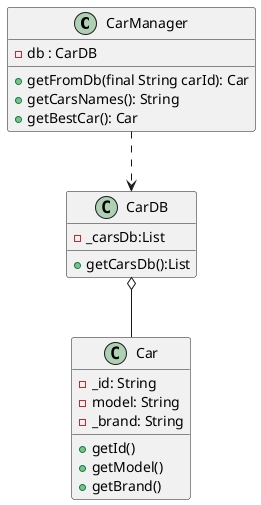 @startuml
class CarManager{
    -db : CarDB
    + getFromDb(final String carId): Car
        + getCarsNames(): String
        + getBestCar(): Car
}
class CarDB{
-_carsDb:List
+ getCarsDb():List
}
class Car{
-  _id: String
- model: String
- _brand: String
+ getId()
+ getModel()
+ getBrand()
}

CarManager ..> CarDB
CarDB o-- Car

@enduml